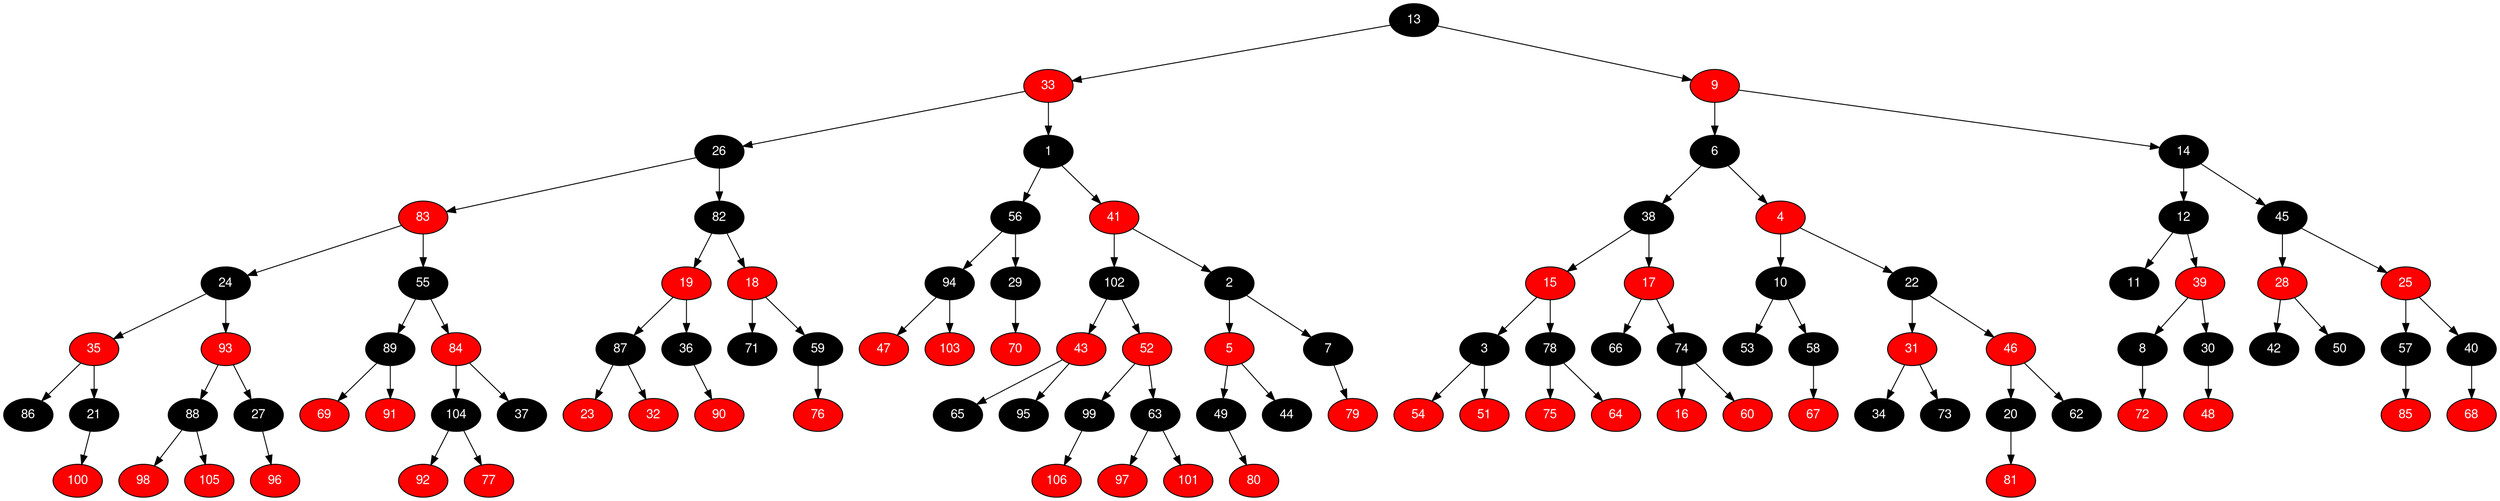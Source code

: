 digraph RB_Teste {
	node [fontname="Helvetica,Arial,sans-serif" style="filled"]
	edge [fontname="Helvetica,Arial,sans-serif" color="black"]

	{
		node [fillcolor=" black" fontcolor=" white"] 13 
		node [fillcolor=" red" fontcolor=" white"] 33 
		node [fillcolor=" black" fontcolor=" white"] 26 
		node [fillcolor=" red" fontcolor=" white"] 83 
		node [fillcolor=" black" fontcolor=" white"] 24 
		node [fillcolor=" red" fontcolor=" white"] 35 
		node [fillcolor=" black" fontcolor=" white"] 86 
		node [fillcolor=" black" fontcolor=" white"] 21 
		node [fillcolor=" red" fontcolor=" white"] 100 
		node [fillcolor=" red" fontcolor=" white"] 93 
		node [fillcolor=" black" fontcolor=" white"] 88 
		node [fillcolor=" red" fontcolor=" white"] 98 
		node [fillcolor=" red" fontcolor=" white"] 105 
		node [fillcolor=" black" fontcolor=" white"] 27 
		node [fillcolor=" red" fontcolor=" white"] 96 
		node [fillcolor=" black" fontcolor=" white"] 55 
		node [fillcolor=" black" fontcolor=" white"] 89 
		node [fillcolor=" red" fontcolor=" white"] 69 
		node [fillcolor=" red" fontcolor=" white"] 91 
		node [fillcolor=" red" fontcolor=" white"] 84 
		node [fillcolor=" black" fontcolor=" white"] 104 
		node [fillcolor=" red" fontcolor=" white"] 92 
		node [fillcolor=" red" fontcolor=" white"] 77 
		node [fillcolor=" black" fontcolor=" white"] 37 
		node [fillcolor=" black" fontcolor=" white"] 82 
		node [fillcolor=" red" fontcolor=" white"] 19 
		node [fillcolor=" black" fontcolor=" white"] 87 
		node [fillcolor=" red" fontcolor=" white"] 23 
		node [fillcolor=" red" fontcolor=" white"] 32 
		node [fillcolor=" black" fontcolor=" white"] 36 
		node [fillcolor=" red" fontcolor=" white"] 90 
		node [fillcolor=" red" fontcolor=" white"] 18 
		node [fillcolor=" black" fontcolor=" white"] 71 
		node [fillcolor=" black" fontcolor=" white"] 59 
		node [fillcolor=" red" fontcolor=" white"] 76 
		node [fillcolor=" black" fontcolor=" white"] 1 
		node [fillcolor=" black" fontcolor=" white"] 56 
		node [fillcolor=" black" fontcolor=" white"] 94 
		node [fillcolor=" red" fontcolor=" white"] 47 
		node [fillcolor=" red" fontcolor=" white"] 103 
		node [fillcolor=" black" fontcolor=" white"] 29 
		node [fillcolor=" red" fontcolor=" white"] 70 
		node [fillcolor=" red" fontcolor=" white"] 41 
		node [fillcolor=" black" fontcolor=" white"] 102 
		node [fillcolor=" red" fontcolor=" white"] 43 
		node [fillcolor=" black" fontcolor=" white"] 65 
		node [fillcolor=" black" fontcolor=" white"] 95 
		node [fillcolor=" red" fontcolor=" white"] 52 
		node [fillcolor=" black" fontcolor=" white"] 99 
		node [fillcolor=" red" fontcolor=" white"] 106 
		node [fillcolor=" black" fontcolor=" white"] 63 
		node [fillcolor=" red" fontcolor=" white"] 97 
		node [fillcolor=" red" fontcolor=" white"] 101 
		node [fillcolor=" black" fontcolor=" white"] 2 
		node [fillcolor=" red" fontcolor=" white"] 5 
		node [fillcolor=" black" fontcolor=" white"] 49 
		node [fillcolor=" red" fontcolor=" white"] 80 
		node [fillcolor=" black" fontcolor=" white"] 44 
		node [fillcolor=" black" fontcolor=" white"] 7 
		node [fillcolor=" red" fontcolor=" white"] 79 
		node [fillcolor=" red" fontcolor=" white"] 9 
		node [fillcolor=" black" fontcolor=" white"] 6 
		node [fillcolor=" black" fontcolor=" white"] 38 
		node [fillcolor=" red" fontcolor=" white"] 15 
		node [fillcolor=" black" fontcolor=" white"] 3 
		node [fillcolor=" red" fontcolor=" white"] 54 
		node [fillcolor=" red" fontcolor=" white"] 51 
		node [fillcolor=" black" fontcolor=" white"] 78 
		node [fillcolor=" red" fontcolor=" white"] 75 
		node [fillcolor=" red" fontcolor=" white"] 64 
		node [fillcolor=" red" fontcolor=" white"] 17 
		node [fillcolor=" black" fontcolor=" white"] 66 
		node [fillcolor=" black" fontcolor=" white"] 74 
		node [fillcolor=" red" fontcolor=" white"] 16 
		node [fillcolor=" red" fontcolor=" white"] 60 
		node [fillcolor=" red" fontcolor=" white"] 4 
		node [fillcolor=" black" fontcolor=" white"] 10 
		node [fillcolor=" black" fontcolor=" white"] 53 
		node [fillcolor=" black" fontcolor=" white"] 58 
		node [fillcolor=" red" fontcolor=" white"] 67 
		node [fillcolor=" black" fontcolor=" white"] 22 
		node [fillcolor=" red" fontcolor=" white"] 31 
		node [fillcolor=" black" fontcolor=" white"] 34 
		node [fillcolor=" black" fontcolor=" white"] 73 
		node [fillcolor=" red" fontcolor=" white"] 46 
		node [fillcolor=" black" fontcolor=" white"] 20 
		node [fillcolor=" red" fontcolor=" white"] 81 
		node [fillcolor=" black" fontcolor=" white"] 62 
		node [fillcolor=" black" fontcolor=" white"] 14 
		node [fillcolor=" black" fontcolor=" white"] 12 
		node [fillcolor=" black" fontcolor=" white"] 11 
		node [fillcolor=" red" fontcolor=" white"] 39 
		node [fillcolor=" black" fontcolor=" white"] 8 
		node [fillcolor=" red" fontcolor=" white"] 72 
		node [fillcolor=" black" fontcolor=" white"] 30 
		node [fillcolor=" red" fontcolor=" white"] 48 
		node [fillcolor=" black" fontcolor=" white"] 45 
		node [fillcolor=" red" fontcolor=" white"] 28 
		node [fillcolor=" black" fontcolor=" white"] 42 
		node [fillcolor=" black" fontcolor=" white"] 50 
		node [fillcolor=" red" fontcolor=" white"] 25 
		node [fillcolor=" black" fontcolor=" white"] 57 
		node [fillcolor=" red" fontcolor=" white"] 85 
		node [fillcolor=" black" fontcolor=" white"] 40 
		node [fillcolor=" red" fontcolor=" white"] 68 
	}

	13 -> 33 
	13 -> 9 
	33 -> 26 
	33 -> 1 
	26 -> 83 
	26 -> 82 
	83 -> 24 
	83 -> 55 
	24 -> 35 
	24 -> 93 
	35 -> 86 
	35 -> 21 
	21 -> 100 
	93 -> 88 
	93 -> 27 
	88 -> 98 
	88 -> 105 
	27 -> 96 
	55 -> 89 
	55 -> 84 
	89 -> 69 
	89 -> 91 
	84 -> 104 
	84 -> 37 
	104 -> 92 
	104 -> 77 
	82 -> 19 
	82 -> 18 
	19 -> 87 
	19 -> 36 
	87 -> 23 
	87 -> 32 
	36 -> 90 
	18 -> 71 
	18 -> 59 
	59 -> 76 
	1 -> 56 
	1 -> 41 
	56 -> 94 
	56 -> 29 
	94 -> 47 
	94 -> 103 
	29 -> 70 
	41 -> 102 
	41 -> 2 
	102 -> 43 
	102 -> 52 
	43 -> 65 
	43 -> 95 
	52 -> 99 
	52 -> 63 
	99 -> 106 
	63 -> 97 
	63 -> 101 
	2 -> 5 
	2 -> 7 
	5 -> 49 
	5 -> 44 
	49 -> 80 
	7 -> 79 
	9 -> 6 
	9 -> 14 
	6 -> 38 
	6 -> 4 
	38 -> 15 
	38 -> 17 
	15 -> 3 
	15 -> 78 
	3 -> 54 
	3 -> 51 
	78 -> 75 
	78 -> 64 
	17 -> 66 
	17 -> 74 
	74 -> 16 
	74 -> 60 
	4 -> 10 
	4 -> 22 
	10 -> 53 
	10 -> 58 
	58 -> 67 
	22 -> 31 
	22 -> 46 
	31 -> 34 
	31 -> 73 
	46 -> 20 
	46 -> 62 
	20 -> 81 
	14 -> 12 
	14 -> 45 
	12 -> 11 
	12 -> 39 
	39 -> 8 
	39 -> 30 
	8 -> 72 
	30 -> 48 
	45 -> 28 
	45 -> 25 
	28 -> 42 
	28 -> 50 
	25 -> 57 
	25 -> 40 
	57 -> 85 
	40 -> 68 
}
